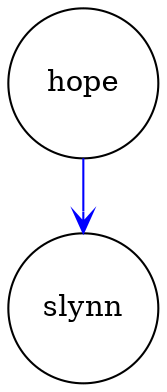digraph outcome_hope_slynn { 
 K=0.6 
 "hope" -> { "slynn" } [color="blue", arrowhead="vee", penwidth=1, href="#178"]; 
 "hope" [shape="circle", fixedsize="true", height=1, width=1, style="filled", fillcolor="white", href="#hope"]; 
 "slynn" [shape="circle", fixedsize="true", height=1, width=1, style="filled", fillcolor="white", href="#slynn"]; 

}